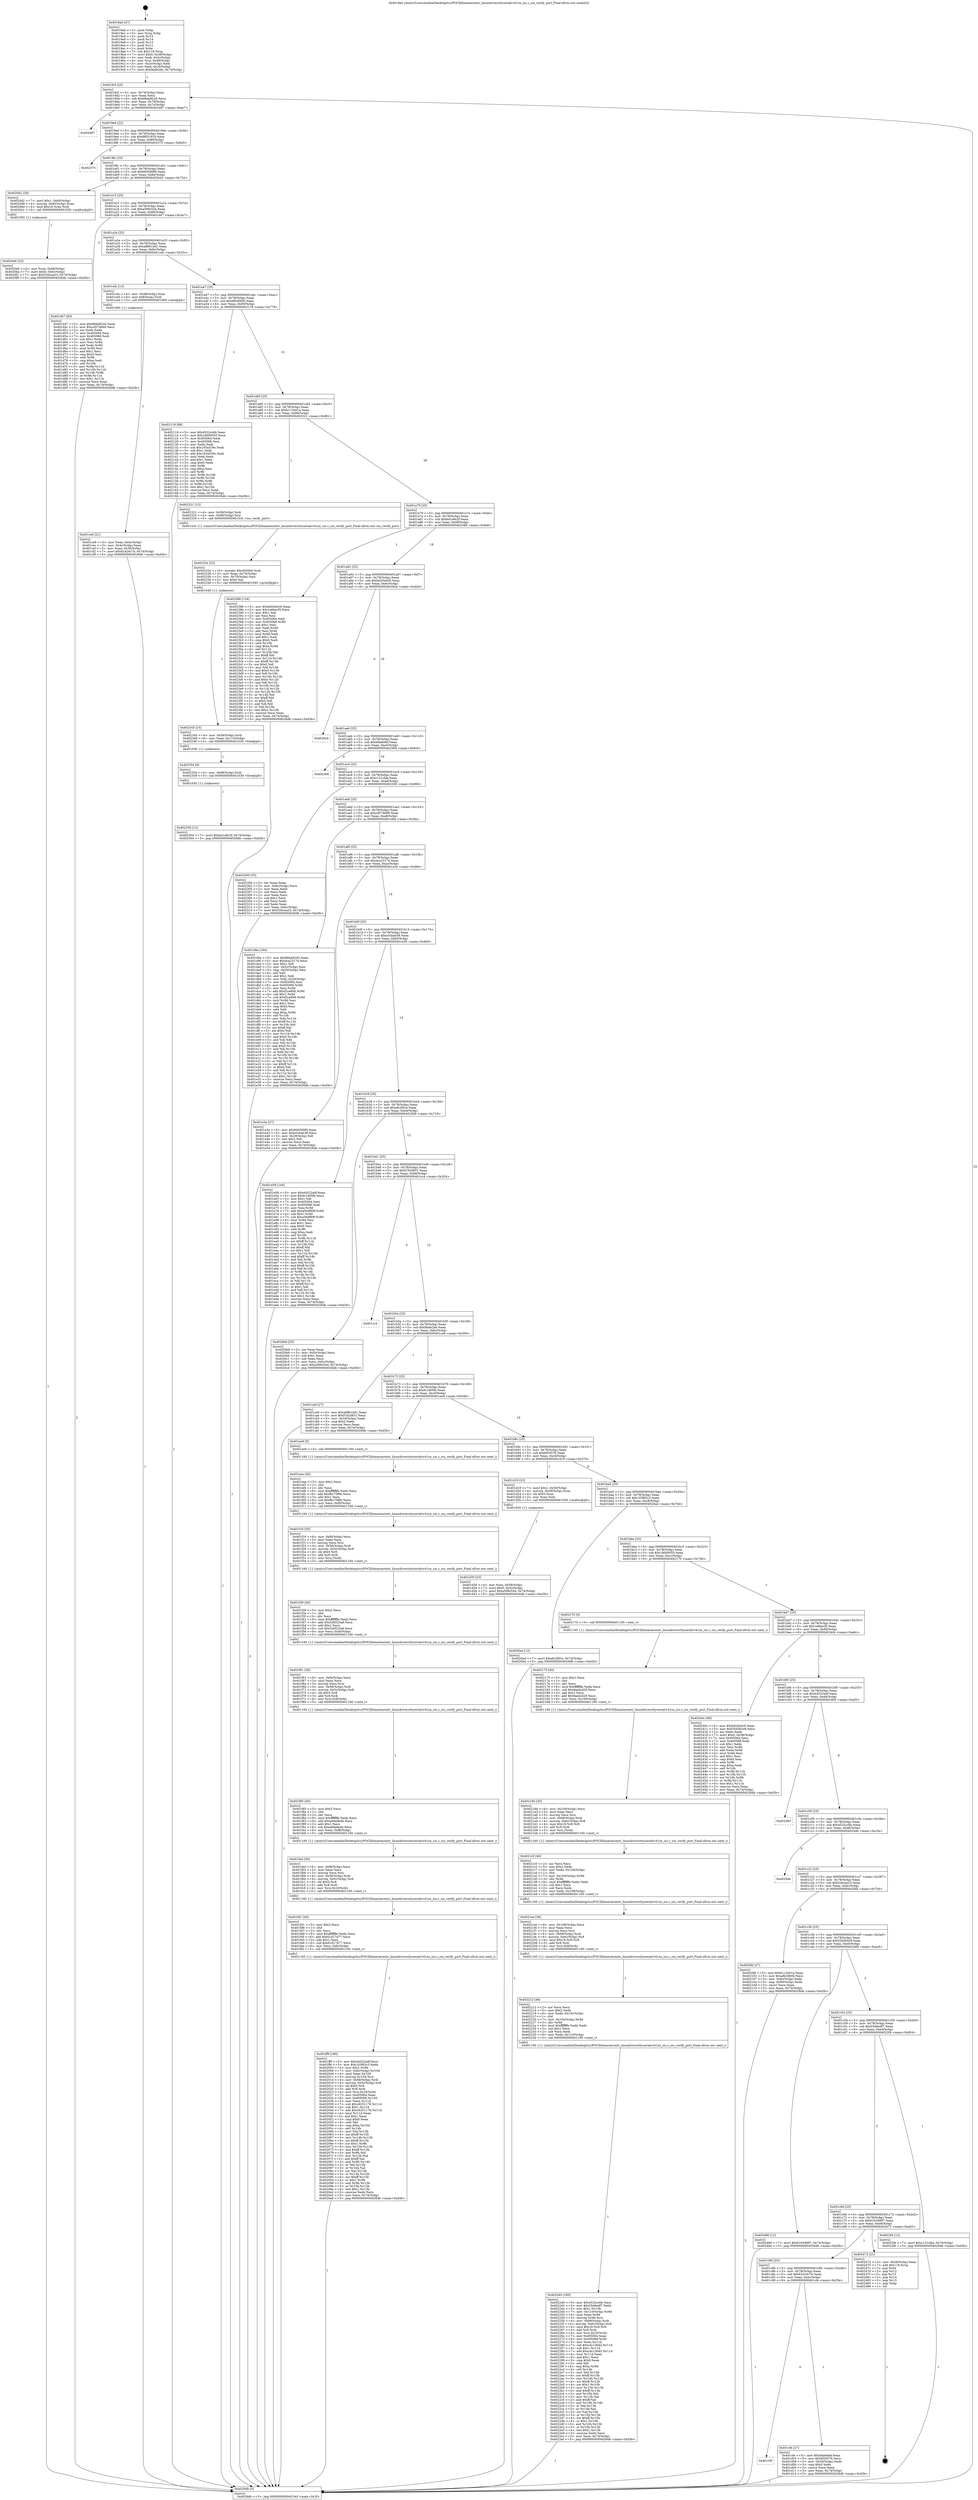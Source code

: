 digraph "0x4019a0" {
  label = "0x4019a0 (/mnt/c/Users/mathe/Desktop/tcc/POCII/binaries/extr_linuxdriversttyserialvr41xx_siu.c_siu_verify_port_Final-ollvm.out::main(0))"
  labelloc = "t"
  node[shape=record]

  Entry [label="",width=0.3,height=0.3,shape=circle,fillcolor=black,style=filled]
  "0x4019cf" [label="{
     0x4019cf [23]\l
     | [instrs]\l
     &nbsp;&nbsp;0x4019cf \<+3\>: mov -0x74(%rbp),%eax\l
     &nbsp;&nbsp;0x4019d2 \<+2\>: mov %eax,%ecx\l
     &nbsp;&nbsp;0x4019d4 \<+6\>: sub $0x86eb8245,%ecx\l
     &nbsp;&nbsp;0x4019da \<+3\>: mov %eax,-0x78(%rbp)\l
     &nbsp;&nbsp;0x4019dd \<+3\>: mov %ecx,-0x7c(%rbp)\l
     &nbsp;&nbsp;0x4019e0 \<+6\>: je 0000000000402487 \<main+0xae7\>\l
  }"]
  "0x402487" [label="{
     0x402487\l
  }", style=dashed]
  "0x4019e6" [label="{
     0x4019e6 [22]\l
     | [instrs]\l
     &nbsp;&nbsp;0x4019e6 \<+5\>: jmp 00000000004019eb \<main+0x4b\>\l
     &nbsp;&nbsp;0x4019eb \<+3\>: mov -0x78(%rbp),%eax\l
     &nbsp;&nbsp;0x4019ee \<+5\>: sub $0x88f31819,%eax\l
     &nbsp;&nbsp;0x4019f3 \<+3\>: mov %eax,-0x80(%rbp)\l
     &nbsp;&nbsp;0x4019f6 \<+6\>: je 0000000000402375 \<main+0x9d5\>\l
  }"]
  Exit [label="",width=0.3,height=0.3,shape=circle,fillcolor=black,style=filled,peripheries=2]
  "0x402375" [label="{
     0x402375\l
  }", style=dashed]
  "0x4019fc" [label="{
     0x4019fc [25]\l
     | [instrs]\l
     &nbsp;&nbsp;0x4019fc \<+5\>: jmp 0000000000401a01 \<main+0x61\>\l
     &nbsp;&nbsp;0x401a01 \<+3\>: mov -0x78(%rbp),%eax\l
     &nbsp;&nbsp;0x401a04 \<+5\>: sub $0x900589f0,%eax\l
     &nbsp;&nbsp;0x401a09 \<+6\>: mov %eax,-0x84(%rbp)\l
     &nbsp;&nbsp;0x401a0f \<+6\>: je 00000000004020d2 \<main+0x732\>\l
  }"]
  "0x40235d" [label="{
     0x40235d [12]\l
     | [instrs]\l
     &nbsp;&nbsp;0x40235d \<+7\>: movl $0xbd1e8c2f,-0x74(%rbp)\l
     &nbsp;&nbsp;0x402364 \<+5\>: jmp 00000000004026db \<main+0xd3b\>\l
  }"]
  "0x4020d2" [label="{
     0x4020d2 [20]\l
     | [instrs]\l
     &nbsp;&nbsp;0x4020d2 \<+7\>: movl $0x1,-0x60(%rbp)\l
     &nbsp;&nbsp;0x4020d9 \<+4\>: movslq -0x60(%rbp),%rax\l
     &nbsp;&nbsp;0x4020dd \<+4\>: imul $0x18,%rax,%rdi\l
     &nbsp;&nbsp;0x4020e1 \<+5\>: call 0000000000401050 \<malloc@plt\>\l
     | [calls]\l
     &nbsp;&nbsp;0x401050 \{1\} (unknown)\l
  }"]
  "0x401a15" [label="{
     0x401a15 [25]\l
     | [instrs]\l
     &nbsp;&nbsp;0x401a15 \<+5\>: jmp 0000000000401a1a \<main+0x7a\>\l
     &nbsp;&nbsp;0x401a1a \<+3\>: mov -0x78(%rbp),%eax\l
     &nbsp;&nbsp;0x401a1d \<+5\>: sub $0xa599c544,%eax\l
     &nbsp;&nbsp;0x401a22 \<+6\>: mov %eax,-0x88(%rbp)\l
     &nbsp;&nbsp;0x401a28 \<+6\>: je 0000000000401d47 \<main+0x3a7\>\l
  }"]
  "0x402354" [label="{
     0x402354 [9]\l
     | [instrs]\l
     &nbsp;&nbsp;0x402354 \<+4\>: mov -0x68(%rbp),%rdi\l
     &nbsp;&nbsp;0x402358 \<+5\>: call 0000000000401030 \<free@plt\>\l
     | [calls]\l
     &nbsp;&nbsp;0x401030 \{1\} (unknown)\l
  }"]
  "0x401d47" [label="{
     0x401d47 [83]\l
     | [instrs]\l
     &nbsp;&nbsp;0x401d47 \<+5\>: mov $0x86eb8245,%eax\l
     &nbsp;&nbsp;0x401d4c \<+5\>: mov $0xcd574669,%ecx\l
     &nbsp;&nbsp;0x401d51 \<+2\>: xor %edx,%edx\l
     &nbsp;&nbsp;0x401d53 \<+7\>: mov 0x405064,%esi\l
     &nbsp;&nbsp;0x401d5a \<+7\>: mov 0x405068,%edi\l
     &nbsp;&nbsp;0x401d61 \<+3\>: sub $0x1,%edx\l
     &nbsp;&nbsp;0x401d64 \<+3\>: mov %esi,%r8d\l
     &nbsp;&nbsp;0x401d67 \<+3\>: add %edx,%r8d\l
     &nbsp;&nbsp;0x401d6a \<+4\>: imul %r8d,%esi\l
     &nbsp;&nbsp;0x401d6e \<+3\>: and $0x1,%esi\l
     &nbsp;&nbsp;0x401d71 \<+3\>: cmp $0x0,%esi\l
     &nbsp;&nbsp;0x401d74 \<+4\>: sete %r9b\l
     &nbsp;&nbsp;0x401d78 \<+3\>: cmp $0xa,%edi\l
     &nbsp;&nbsp;0x401d7b \<+4\>: setl %r10b\l
     &nbsp;&nbsp;0x401d7f \<+3\>: mov %r9b,%r11b\l
     &nbsp;&nbsp;0x401d82 \<+3\>: and %r10b,%r11b\l
     &nbsp;&nbsp;0x401d85 \<+3\>: xor %r10b,%r9b\l
     &nbsp;&nbsp;0x401d88 \<+3\>: or %r9b,%r11b\l
     &nbsp;&nbsp;0x401d8b \<+4\>: test $0x1,%r11b\l
     &nbsp;&nbsp;0x401d8f \<+3\>: cmovne %ecx,%eax\l
     &nbsp;&nbsp;0x401d92 \<+3\>: mov %eax,-0x74(%rbp)\l
     &nbsp;&nbsp;0x401d95 \<+5\>: jmp 00000000004026db \<main+0xd3b\>\l
  }"]
  "0x401a2e" [label="{
     0x401a2e [25]\l
     | [instrs]\l
     &nbsp;&nbsp;0x401a2e \<+5\>: jmp 0000000000401a33 \<main+0x93\>\l
     &nbsp;&nbsp;0x401a33 \<+3\>: mov -0x78(%rbp),%eax\l
     &nbsp;&nbsp;0x401a36 \<+5\>: sub $0xa8861bd1,%eax\l
     &nbsp;&nbsp;0x401a3b \<+6\>: mov %eax,-0x8c(%rbp)\l
     &nbsp;&nbsp;0x401a41 \<+6\>: je 0000000000401cdc \<main+0x33c\>\l
  }"]
  "0x402345" [label="{
     0x402345 [15]\l
     | [instrs]\l
     &nbsp;&nbsp;0x402345 \<+4\>: mov -0x58(%rbp),%rdi\l
     &nbsp;&nbsp;0x402349 \<+6\>: mov %eax,-0x114(%rbp)\l
     &nbsp;&nbsp;0x40234f \<+5\>: call 0000000000401030 \<free@plt\>\l
     | [calls]\l
     &nbsp;&nbsp;0x401030 \{1\} (unknown)\l
  }"]
  "0x401cdc" [label="{
     0x401cdc [13]\l
     | [instrs]\l
     &nbsp;&nbsp;0x401cdc \<+4\>: mov -0x48(%rbp),%rax\l
     &nbsp;&nbsp;0x401ce0 \<+4\>: mov 0x8(%rax),%rdi\l
     &nbsp;&nbsp;0x401ce4 \<+5\>: call 0000000000401060 \<atoi@plt\>\l
     | [calls]\l
     &nbsp;&nbsp;0x401060 \{1\} (unknown)\l
  }"]
  "0x401a47" [label="{
     0x401a47 [25]\l
     | [instrs]\l
     &nbsp;&nbsp;0x401a47 \<+5\>: jmp 0000000000401a4c \<main+0xac\>\l
     &nbsp;&nbsp;0x401a4c \<+3\>: mov -0x78(%rbp),%eax\l
     &nbsp;&nbsp;0x401a4f \<+5\>: sub $0xafb2660b,%eax\l
     &nbsp;&nbsp;0x401a54 \<+6\>: mov %eax,-0x90(%rbp)\l
     &nbsp;&nbsp;0x401a5a \<+6\>: je 0000000000402118 \<main+0x778\>\l
  }"]
  "0x40232e" [label="{
     0x40232e [23]\l
     | [instrs]\l
     &nbsp;&nbsp;0x40232e \<+10\>: movabs $0x4030b6,%rdi\l
     &nbsp;&nbsp;0x402338 \<+3\>: mov %eax,-0x70(%rbp)\l
     &nbsp;&nbsp;0x40233b \<+3\>: mov -0x70(%rbp),%esi\l
     &nbsp;&nbsp;0x40233e \<+2\>: mov $0x0,%al\l
     &nbsp;&nbsp;0x402340 \<+5\>: call 0000000000401040 \<printf@plt\>\l
     | [calls]\l
     &nbsp;&nbsp;0x401040 \{1\} (unknown)\l
  }"]
  "0x402118" [label="{
     0x402118 [88]\l
     | [instrs]\l
     &nbsp;&nbsp;0x402118 \<+5\>: mov $0x4532cc6b,%eax\l
     &nbsp;&nbsp;0x40211d \<+5\>: mov $0x18000055,%ecx\l
     &nbsp;&nbsp;0x402122 \<+7\>: mov 0x405064,%edx\l
     &nbsp;&nbsp;0x402129 \<+7\>: mov 0x405068,%esi\l
     &nbsp;&nbsp;0x402130 \<+2\>: mov %edx,%edi\l
     &nbsp;&nbsp;0x402132 \<+6\>: sub $0x165a539c,%edi\l
     &nbsp;&nbsp;0x402138 \<+3\>: sub $0x1,%edi\l
     &nbsp;&nbsp;0x40213b \<+6\>: add $0x165a539c,%edi\l
     &nbsp;&nbsp;0x402141 \<+3\>: imul %edi,%edx\l
     &nbsp;&nbsp;0x402144 \<+3\>: and $0x1,%edx\l
     &nbsp;&nbsp;0x402147 \<+3\>: cmp $0x0,%edx\l
     &nbsp;&nbsp;0x40214a \<+4\>: sete %r8b\l
     &nbsp;&nbsp;0x40214e \<+3\>: cmp $0xa,%esi\l
     &nbsp;&nbsp;0x402151 \<+4\>: setl %r9b\l
     &nbsp;&nbsp;0x402155 \<+3\>: mov %r8b,%r10b\l
     &nbsp;&nbsp;0x402158 \<+3\>: and %r9b,%r10b\l
     &nbsp;&nbsp;0x40215b \<+3\>: xor %r9b,%r8b\l
     &nbsp;&nbsp;0x40215e \<+3\>: or %r8b,%r10b\l
     &nbsp;&nbsp;0x402161 \<+4\>: test $0x1,%r10b\l
     &nbsp;&nbsp;0x402165 \<+3\>: cmovne %ecx,%eax\l
     &nbsp;&nbsp;0x402168 \<+3\>: mov %eax,-0x74(%rbp)\l
     &nbsp;&nbsp;0x40216b \<+5\>: jmp 00000000004026db \<main+0xd3b\>\l
  }"]
  "0x401a60" [label="{
     0x401a60 [25]\l
     | [instrs]\l
     &nbsp;&nbsp;0x401a60 \<+5\>: jmp 0000000000401a65 \<main+0xc5\>\l
     &nbsp;&nbsp;0x401a65 \<+3\>: mov -0x78(%rbp),%eax\l
     &nbsp;&nbsp;0x401a68 \<+5\>: sub $0xb115e01a,%eax\l
     &nbsp;&nbsp;0x401a6d \<+6\>: mov %eax,-0x94(%rbp)\l
     &nbsp;&nbsp;0x401a73 \<+6\>: je 0000000000402321 \<main+0x981\>\l
  }"]
  "0x402240" [label="{
     0x402240 [180]\l
     | [instrs]\l
     &nbsp;&nbsp;0x402240 \<+5\>: mov $0x4532cc6b,%ecx\l
     &nbsp;&nbsp;0x402245 \<+5\>: mov $0x55ddedf7,%edx\l
     &nbsp;&nbsp;0x40224a \<+3\>: mov $0x1,%r10b\l
     &nbsp;&nbsp;0x40224d \<+7\>: mov -0x110(%rbp),%r9d\l
     &nbsp;&nbsp;0x402254 \<+4\>: imul %eax,%r9d\l
     &nbsp;&nbsp;0x402258 \<+3\>: movslq %r9d,%rsi\l
     &nbsp;&nbsp;0x40225b \<+4\>: mov -0x68(%rbp),%rdi\l
     &nbsp;&nbsp;0x40225f \<+4\>: movslq -0x6c(%rbp),%r8\l
     &nbsp;&nbsp;0x402263 \<+4\>: imul $0x18,%r8,%r8\l
     &nbsp;&nbsp;0x402267 \<+3\>: add %r8,%rdi\l
     &nbsp;&nbsp;0x40226a \<+4\>: mov %rsi,0x10(%rdi)\l
     &nbsp;&nbsp;0x40226e \<+7\>: mov 0x405064,%eax\l
     &nbsp;&nbsp;0x402275 \<+8\>: mov 0x405068,%r9d\l
     &nbsp;&nbsp;0x40227d \<+3\>: mov %eax,%r11d\l
     &nbsp;&nbsp;0x402280 \<+7\>: sub $0xc4c13bd2,%r11d\l
     &nbsp;&nbsp;0x402287 \<+4\>: sub $0x1,%r11d\l
     &nbsp;&nbsp;0x40228b \<+7\>: add $0xc4c13bd2,%r11d\l
     &nbsp;&nbsp;0x402292 \<+4\>: imul %r11d,%eax\l
     &nbsp;&nbsp;0x402296 \<+3\>: and $0x1,%eax\l
     &nbsp;&nbsp;0x402299 \<+3\>: cmp $0x0,%eax\l
     &nbsp;&nbsp;0x40229c \<+3\>: sete %bl\l
     &nbsp;&nbsp;0x40229f \<+4\>: cmp $0xa,%r9d\l
     &nbsp;&nbsp;0x4022a3 \<+4\>: setl %r14b\l
     &nbsp;&nbsp;0x4022a7 \<+3\>: mov %bl,%r15b\l
     &nbsp;&nbsp;0x4022aa \<+4\>: xor $0xff,%r15b\l
     &nbsp;&nbsp;0x4022ae \<+3\>: mov %r14b,%r12b\l
     &nbsp;&nbsp;0x4022b1 \<+4\>: xor $0xff,%r12b\l
     &nbsp;&nbsp;0x4022b5 \<+4\>: xor $0x1,%r10b\l
     &nbsp;&nbsp;0x4022b9 \<+3\>: mov %r15b,%r13b\l
     &nbsp;&nbsp;0x4022bc \<+4\>: and $0xff,%r13b\l
     &nbsp;&nbsp;0x4022c0 \<+3\>: and %r10b,%bl\l
     &nbsp;&nbsp;0x4022c3 \<+3\>: mov %r12b,%al\l
     &nbsp;&nbsp;0x4022c6 \<+2\>: and $0xff,%al\l
     &nbsp;&nbsp;0x4022c8 \<+3\>: and %r10b,%r14b\l
     &nbsp;&nbsp;0x4022cb \<+3\>: or %bl,%r13b\l
     &nbsp;&nbsp;0x4022ce \<+3\>: or %r14b,%al\l
     &nbsp;&nbsp;0x4022d1 \<+3\>: xor %al,%r13b\l
     &nbsp;&nbsp;0x4022d4 \<+3\>: or %r12b,%r15b\l
     &nbsp;&nbsp;0x4022d7 \<+4\>: xor $0xff,%r15b\l
     &nbsp;&nbsp;0x4022db \<+4\>: or $0x1,%r10b\l
     &nbsp;&nbsp;0x4022df \<+3\>: and %r10b,%r15b\l
     &nbsp;&nbsp;0x4022e2 \<+3\>: or %r15b,%r13b\l
     &nbsp;&nbsp;0x4022e5 \<+4\>: test $0x1,%r13b\l
     &nbsp;&nbsp;0x4022e9 \<+3\>: cmovne %edx,%ecx\l
     &nbsp;&nbsp;0x4022ec \<+3\>: mov %ecx,-0x74(%rbp)\l
     &nbsp;&nbsp;0x4022ef \<+5\>: jmp 00000000004026db \<main+0xd3b\>\l
  }"]
  "0x402321" [label="{
     0x402321 [13]\l
     | [instrs]\l
     &nbsp;&nbsp;0x402321 \<+4\>: mov -0x58(%rbp),%rdi\l
     &nbsp;&nbsp;0x402325 \<+4\>: mov -0x68(%rbp),%rsi\l
     &nbsp;&nbsp;0x402329 \<+5\>: call 00000000004015c0 \<siu_verify_port\>\l
     | [calls]\l
     &nbsp;&nbsp;0x4015c0 \{1\} (/mnt/c/Users/mathe/Desktop/tcc/POCII/binaries/extr_linuxdriversttyserialvr41xx_siu.c_siu_verify_port_Final-ollvm.out::siu_verify_port)\l
  }"]
  "0x401a79" [label="{
     0x401a79 [25]\l
     | [instrs]\l
     &nbsp;&nbsp;0x401a79 \<+5\>: jmp 0000000000401a7e \<main+0xde\>\l
     &nbsp;&nbsp;0x401a7e \<+3\>: mov -0x78(%rbp),%eax\l
     &nbsp;&nbsp;0x401a81 \<+5\>: sub $0xbd1e8c2f,%eax\l
     &nbsp;&nbsp;0x401a86 \<+6\>: mov %eax,-0x98(%rbp)\l
     &nbsp;&nbsp;0x401a8c \<+6\>: je 0000000000402386 \<main+0x9e6\>\l
  }"]
  "0x402212" [label="{
     0x402212 [46]\l
     | [instrs]\l
     &nbsp;&nbsp;0x402212 \<+2\>: xor %ecx,%ecx\l
     &nbsp;&nbsp;0x402214 \<+5\>: mov $0x2,%edx\l
     &nbsp;&nbsp;0x402219 \<+6\>: mov %edx,-0x10c(%rbp)\l
     &nbsp;&nbsp;0x40221f \<+1\>: cltd\l
     &nbsp;&nbsp;0x402220 \<+7\>: mov -0x10c(%rbp),%r9d\l
     &nbsp;&nbsp;0x402227 \<+3\>: idiv %r9d\l
     &nbsp;&nbsp;0x40222a \<+6\>: imul $0xfffffffe,%edx,%edx\l
     &nbsp;&nbsp;0x402230 \<+3\>: sub $0x1,%ecx\l
     &nbsp;&nbsp;0x402233 \<+2\>: sub %ecx,%edx\l
     &nbsp;&nbsp;0x402235 \<+6\>: mov %edx,-0x110(%rbp)\l
     &nbsp;&nbsp;0x40223b \<+5\>: call 0000000000401160 \<next_i\>\l
     | [calls]\l
     &nbsp;&nbsp;0x401160 \{1\} (/mnt/c/Users/mathe/Desktop/tcc/POCII/binaries/extr_linuxdriversttyserialvr41xx_siu.c_siu_verify_port_Final-ollvm.out::next_i)\l
  }"]
  "0x402386" [label="{
     0x402386 [134]\l
     | [instrs]\l
     &nbsp;&nbsp;0x402386 \<+5\>: mov $0xbd20e0c0,%eax\l
     &nbsp;&nbsp;0x40238b \<+5\>: mov $0x1e6becf3,%ecx\l
     &nbsp;&nbsp;0x402390 \<+2\>: mov $0x1,%dl\l
     &nbsp;&nbsp;0x402392 \<+2\>: xor %esi,%esi\l
     &nbsp;&nbsp;0x402394 \<+7\>: mov 0x405064,%edi\l
     &nbsp;&nbsp;0x40239b \<+8\>: mov 0x405068,%r8d\l
     &nbsp;&nbsp;0x4023a3 \<+3\>: sub $0x1,%esi\l
     &nbsp;&nbsp;0x4023a6 \<+3\>: mov %edi,%r9d\l
     &nbsp;&nbsp;0x4023a9 \<+3\>: add %esi,%r9d\l
     &nbsp;&nbsp;0x4023ac \<+4\>: imul %r9d,%edi\l
     &nbsp;&nbsp;0x4023b0 \<+3\>: and $0x1,%edi\l
     &nbsp;&nbsp;0x4023b3 \<+3\>: cmp $0x0,%edi\l
     &nbsp;&nbsp;0x4023b6 \<+4\>: sete %r10b\l
     &nbsp;&nbsp;0x4023ba \<+4\>: cmp $0xa,%r8d\l
     &nbsp;&nbsp;0x4023be \<+4\>: setl %r11b\l
     &nbsp;&nbsp;0x4023c2 \<+3\>: mov %r10b,%bl\l
     &nbsp;&nbsp;0x4023c5 \<+3\>: xor $0xff,%bl\l
     &nbsp;&nbsp;0x4023c8 \<+3\>: mov %r11b,%r14b\l
     &nbsp;&nbsp;0x4023cb \<+4\>: xor $0xff,%r14b\l
     &nbsp;&nbsp;0x4023cf \<+3\>: xor $0x0,%dl\l
     &nbsp;&nbsp;0x4023d2 \<+3\>: mov %bl,%r15b\l
     &nbsp;&nbsp;0x4023d5 \<+4\>: and $0x0,%r15b\l
     &nbsp;&nbsp;0x4023d9 \<+3\>: and %dl,%r10b\l
     &nbsp;&nbsp;0x4023dc \<+3\>: mov %r14b,%r12b\l
     &nbsp;&nbsp;0x4023df \<+4\>: and $0x0,%r12b\l
     &nbsp;&nbsp;0x4023e3 \<+3\>: and %dl,%r11b\l
     &nbsp;&nbsp;0x4023e6 \<+3\>: or %r10b,%r15b\l
     &nbsp;&nbsp;0x4023e9 \<+3\>: or %r11b,%r12b\l
     &nbsp;&nbsp;0x4023ec \<+3\>: xor %r12b,%r15b\l
     &nbsp;&nbsp;0x4023ef \<+3\>: or %r14b,%bl\l
     &nbsp;&nbsp;0x4023f2 \<+3\>: xor $0xff,%bl\l
     &nbsp;&nbsp;0x4023f5 \<+3\>: or $0x0,%dl\l
     &nbsp;&nbsp;0x4023f8 \<+2\>: and %dl,%bl\l
     &nbsp;&nbsp;0x4023fa \<+3\>: or %bl,%r15b\l
     &nbsp;&nbsp;0x4023fd \<+4\>: test $0x1,%r15b\l
     &nbsp;&nbsp;0x402401 \<+3\>: cmovne %ecx,%eax\l
     &nbsp;&nbsp;0x402404 \<+3\>: mov %eax,-0x74(%rbp)\l
     &nbsp;&nbsp;0x402407 \<+5\>: jmp 00000000004026db \<main+0xd3b\>\l
  }"]
  "0x401a92" [label="{
     0x401a92 [25]\l
     | [instrs]\l
     &nbsp;&nbsp;0x401a92 \<+5\>: jmp 0000000000401a97 \<main+0xf7\>\l
     &nbsp;&nbsp;0x401a97 \<+3\>: mov -0x78(%rbp),%eax\l
     &nbsp;&nbsp;0x401a9a \<+5\>: sub $0xbd20e0c0,%eax\l
     &nbsp;&nbsp;0x401a9f \<+6\>: mov %eax,-0x9c(%rbp)\l
     &nbsp;&nbsp;0x401aa5 \<+6\>: je 00000000004026cd \<main+0xd2d\>\l
  }"]
  "0x4021ee" [label="{
     0x4021ee [36]\l
     | [instrs]\l
     &nbsp;&nbsp;0x4021ee \<+6\>: mov -0x108(%rbp),%ecx\l
     &nbsp;&nbsp;0x4021f4 \<+3\>: imul %eax,%ecx\l
     &nbsp;&nbsp;0x4021f7 \<+3\>: movslq %ecx,%rsi\l
     &nbsp;&nbsp;0x4021fa \<+4\>: mov -0x68(%rbp),%rdi\l
     &nbsp;&nbsp;0x4021fe \<+4\>: movslq -0x6c(%rbp),%r8\l
     &nbsp;&nbsp;0x402202 \<+4\>: imul $0x18,%r8,%r8\l
     &nbsp;&nbsp;0x402206 \<+3\>: add %r8,%rdi\l
     &nbsp;&nbsp;0x402209 \<+4\>: mov %rsi,0x8(%rdi)\l
     &nbsp;&nbsp;0x40220d \<+5\>: call 0000000000401160 \<next_i\>\l
     | [calls]\l
     &nbsp;&nbsp;0x401160 \{1\} (/mnt/c/Users/mathe/Desktop/tcc/POCII/binaries/extr_linuxdriversttyserialvr41xx_siu.c_siu_verify_port_Final-ollvm.out::next_i)\l
  }"]
  "0x4026cd" [label="{
     0x4026cd\l
  }", style=dashed]
  "0x401aab" [label="{
     0x401aab [25]\l
     | [instrs]\l
     &nbsp;&nbsp;0x401aab \<+5\>: jmp 0000000000401ab0 \<main+0x110\>\l
     &nbsp;&nbsp;0x401ab0 \<+3\>: mov -0x78(%rbp),%eax\l
     &nbsp;&nbsp;0x401ab3 \<+5\>: sub $0xbfaebdef,%eax\l
     &nbsp;&nbsp;0x401ab8 \<+6\>: mov %eax,-0xa0(%rbp)\l
     &nbsp;&nbsp;0x401abe \<+6\>: je 0000000000402369 \<main+0x9c9\>\l
  }"]
  "0x4021c0" [label="{
     0x4021c0 [46]\l
     | [instrs]\l
     &nbsp;&nbsp;0x4021c0 \<+2\>: xor %ecx,%ecx\l
     &nbsp;&nbsp;0x4021c2 \<+5\>: mov $0x2,%edx\l
     &nbsp;&nbsp;0x4021c7 \<+6\>: mov %edx,-0x104(%rbp)\l
     &nbsp;&nbsp;0x4021cd \<+1\>: cltd\l
     &nbsp;&nbsp;0x4021ce \<+7\>: mov -0x104(%rbp),%r9d\l
     &nbsp;&nbsp;0x4021d5 \<+3\>: idiv %r9d\l
     &nbsp;&nbsp;0x4021d8 \<+6\>: imul $0xfffffffe,%edx,%edx\l
     &nbsp;&nbsp;0x4021de \<+3\>: sub $0x1,%ecx\l
     &nbsp;&nbsp;0x4021e1 \<+2\>: sub %ecx,%edx\l
     &nbsp;&nbsp;0x4021e3 \<+6\>: mov %edx,-0x108(%rbp)\l
     &nbsp;&nbsp;0x4021e9 \<+5\>: call 0000000000401160 \<next_i\>\l
     | [calls]\l
     &nbsp;&nbsp;0x401160 \{1\} (/mnt/c/Users/mathe/Desktop/tcc/POCII/binaries/extr_linuxdriversttyserialvr41xx_siu.c_siu_verify_port_Final-ollvm.out::next_i)\l
  }"]
  "0x402369" [label="{
     0x402369\l
  }", style=dashed]
  "0x401ac4" [label="{
     0x401ac4 [25]\l
     | [instrs]\l
     &nbsp;&nbsp;0x401ac4 \<+5\>: jmp 0000000000401ac9 \<main+0x129\>\l
     &nbsp;&nbsp;0x401ac9 \<+3\>: mov -0x78(%rbp),%eax\l
     &nbsp;&nbsp;0x401acc \<+5\>: sub $0xc131cfda,%eax\l
     &nbsp;&nbsp;0x401ad1 \<+6\>: mov %eax,-0xa4(%rbp)\l
     &nbsp;&nbsp;0x401ad7 \<+6\>: je 0000000000402300 \<main+0x960\>\l
  }"]
  "0x40219d" [label="{
     0x40219d [35]\l
     | [instrs]\l
     &nbsp;&nbsp;0x40219d \<+6\>: mov -0x100(%rbp),%ecx\l
     &nbsp;&nbsp;0x4021a3 \<+3\>: imul %eax,%ecx\l
     &nbsp;&nbsp;0x4021a6 \<+3\>: movslq %ecx,%rsi\l
     &nbsp;&nbsp;0x4021a9 \<+4\>: mov -0x68(%rbp),%rdi\l
     &nbsp;&nbsp;0x4021ad \<+4\>: movslq -0x6c(%rbp),%r8\l
     &nbsp;&nbsp;0x4021b1 \<+4\>: imul $0x18,%r8,%r8\l
     &nbsp;&nbsp;0x4021b5 \<+3\>: add %r8,%rdi\l
     &nbsp;&nbsp;0x4021b8 \<+3\>: mov %rsi,(%rdi)\l
     &nbsp;&nbsp;0x4021bb \<+5\>: call 0000000000401160 \<next_i\>\l
     | [calls]\l
     &nbsp;&nbsp;0x401160 \{1\} (/mnt/c/Users/mathe/Desktop/tcc/POCII/binaries/extr_linuxdriversttyserialvr41xx_siu.c_siu_verify_port_Final-ollvm.out::next_i)\l
  }"]
  "0x402300" [label="{
     0x402300 [33]\l
     | [instrs]\l
     &nbsp;&nbsp;0x402300 \<+2\>: xor %eax,%eax\l
     &nbsp;&nbsp;0x402302 \<+3\>: mov -0x6c(%rbp),%ecx\l
     &nbsp;&nbsp;0x402305 \<+2\>: mov %eax,%edx\l
     &nbsp;&nbsp;0x402307 \<+2\>: sub %ecx,%edx\l
     &nbsp;&nbsp;0x402309 \<+2\>: mov %eax,%ecx\l
     &nbsp;&nbsp;0x40230b \<+3\>: sub $0x1,%ecx\l
     &nbsp;&nbsp;0x40230e \<+2\>: add %ecx,%edx\l
     &nbsp;&nbsp;0x402310 \<+2\>: sub %edx,%eax\l
     &nbsp;&nbsp;0x402312 \<+3\>: mov %eax,-0x6c(%rbp)\l
     &nbsp;&nbsp;0x402315 \<+7\>: movl $0x526cea23,-0x74(%rbp)\l
     &nbsp;&nbsp;0x40231c \<+5\>: jmp 00000000004026db \<main+0xd3b\>\l
  }"]
  "0x401add" [label="{
     0x401add [25]\l
     | [instrs]\l
     &nbsp;&nbsp;0x401add \<+5\>: jmp 0000000000401ae2 \<main+0x142\>\l
     &nbsp;&nbsp;0x401ae2 \<+3\>: mov -0x78(%rbp),%eax\l
     &nbsp;&nbsp;0x401ae5 \<+5\>: sub $0xcd574669,%eax\l
     &nbsp;&nbsp;0x401aea \<+6\>: mov %eax,-0xa8(%rbp)\l
     &nbsp;&nbsp;0x401af0 \<+6\>: je 0000000000401d9a \<main+0x3fa\>\l
  }"]
  "0x402175" [label="{
     0x402175 [40]\l
     | [instrs]\l
     &nbsp;&nbsp;0x402175 \<+5\>: mov $0x2,%ecx\l
     &nbsp;&nbsp;0x40217a \<+1\>: cltd\l
     &nbsp;&nbsp;0x40217b \<+2\>: idiv %ecx\l
     &nbsp;&nbsp;0x40217d \<+6\>: imul $0xfffffffe,%edx,%ecx\l
     &nbsp;&nbsp;0x402183 \<+6\>: sub $0x9aedcd29,%ecx\l
     &nbsp;&nbsp;0x402189 \<+3\>: add $0x1,%ecx\l
     &nbsp;&nbsp;0x40218c \<+6\>: add $0x9aedcd29,%ecx\l
     &nbsp;&nbsp;0x402192 \<+6\>: mov %ecx,-0x100(%rbp)\l
     &nbsp;&nbsp;0x402198 \<+5\>: call 0000000000401160 \<next_i\>\l
     | [calls]\l
     &nbsp;&nbsp;0x401160 \{1\} (/mnt/c/Users/mathe/Desktop/tcc/POCII/binaries/extr_linuxdriversttyserialvr41xx_siu.c_siu_verify_port_Final-ollvm.out::next_i)\l
  }"]
  "0x401d9a" [label="{
     0x401d9a [164]\l
     | [instrs]\l
     &nbsp;&nbsp;0x401d9a \<+5\>: mov $0x86eb8245,%eax\l
     &nbsp;&nbsp;0x401d9f \<+5\>: mov $0xdca23174,%ecx\l
     &nbsp;&nbsp;0x401da4 \<+2\>: mov $0x1,%dl\l
     &nbsp;&nbsp;0x401da6 \<+3\>: mov -0x5c(%rbp),%esi\l
     &nbsp;&nbsp;0x401da9 \<+3\>: cmp -0x50(%rbp),%esi\l
     &nbsp;&nbsp;0x401dac \<+4\>: setl %dil\l
     &nbsp;&nbsp;0x401db0 \<+4\>: and $0x1,%dil\l
     &nbsp;&nbsp;0x401db4 \<+4\>: mov %dil,-0x29(%rbp)\l
     &nbsp;&nbsp;0x401db8 \<+7\>: mov 0x405064,%esi\l
     &nbsp;&nbsp;0x401dbf \<+8\>: mov 0x405068,%r8d\l
     &nbsp;&nbsp;0x401dc7 \<+3\>: mov %esi,%r9d\l
     &nbsp;&nbsp;0x401dca \<+7\>: add $0xf2ce806,%r9d\l
     &nbsp;&nbsp;0x401dd1 \<+4\>: sub $0x1,%r9d\l
     &nbsp;&nbsp;0x401dd5 \<+7\>: sub $0xf2ce806,%r9d\l
     &nbsp;&nbsp;0x401ddc \<+4\>: imul %r9d,%esi\l
     &nbsp;&nbsp;0x401de0 \<+3\>: and $0x1,%esi\l
     &nbsp;&nbsp;0x401de3 \<+3\>: cmp $0x0,%esi\l
     &nbsp;&nbsp;0x401de6 \<+4\>: sete %dil\l
     &nbsp;&nbsp;0x401dea \<+4\>: cmp $0xa,%r8d\l
     &nbsp;&nbsp;0x401dee \<+4\>: setl %r10b\l
     &nbsp;&nbsp;0x401df2 \<+3\>: mov %dil,%r11b\l
     &nbsp;&nbsp;0x401df5 \<+4\>: xor $0xff,%r11b\l
     &nbsp;&nbsp;0x401df9 \<+3\>: mov %r10b,%bl\l
     &nbsp;&nbsp;0x401dfc \<+3\>: xor $0xff,%bl\l
     &nbsp;&nbsp;0x401dff \<+3\>: xor $0x0,%dl\l
     &nbsp;&nbsp;0x401e02 \<+3\>: mov %r11b,%r14b\l
     &nbsp;&nbsp;0x401e05 \<+4\>: and $0x0,%r14b\l
     &nbsp;&nbsp;0x401e09 \<+3\>: and %dl,%dil\l
     &nbsp;&nbsp;0x401e0c \<+3\>: mov %bl,%r15b\l
     &nbsp;&nbsp;0x401e0f \<+4\>: and $0x0,%r15b\l
     &nbsp;&nbsp;0x401e13 \<+3\>: and %dl,%r10b\l
     &nbsp;&nbsp;0x401e16 \<+3\>: or %dil,%r14b\l
     &nbsp;&nbsp;0x401e19 \<+3\>: or %r10b,%r15b\l
     &nbsp;&nbsp;0x401e1c \<+3\>: xor %r15b,%r14b\l
     &nbsp;&nbsp;0x401e1f \<+3\>: or %bl,%r11b\l
     &nbsp;&nbsp;0x401e22 \<+4\>: xor $0xff,%r11b\l
     &nbsp;&nbsp;0x401e26 \<+3\>: or $0x0,%dl\l
     &nbsp;&nbsp;0x401e29 \<+3\>: and %dl,%r11b\l
     &nbsp;&nbsp;0x401e2c \<+3\>: or %r11b,%r14b\l
     &nbsp;&nbsp;0x401e2f \<+4\>: test $0x1,%r14b\l
     &nbsp;&nbsp;0x401e33 \<+3\>: cmovne %ecx,%eax\l
     &nbsp;&nbsp;0x401e36 \<+3\>: mov %eax,-0x74(%rbp)\l
     &nbsp;&nbsp;0x401e39 \<+5\>: jmp 00000000004026db \<main+0xd3b\>\l
  }"]
  "0x401af6" [label="{
     0x401af6 [25]\l
     | [instrs]\l
     &nbsp;&nbsp;0x401af6 \<+5\>: jmp 0000000000401afb \<main+0x15b\>\l
     &nbsp;&nbsp;0x401afb \<+3\>: mov -0x78(%rbp),%eax\l
     &nbsp;&nbsp;0x401afe \<+5\>: sub $0xdca23174,%eax\l
     &nbsp;&nbsp;0x401b03 \<+6\>: mov %eax,-0xac(%rbp)\l
     &nbsp;&nbsp;0x401b09 \<+6\>: je 0000000000401e3e \<main+0x49e\>\l
  }"]
  "0x4020e6" [label="{
     0x4020e6 [23]\l
     | [instrs]\l
     &nbsp;&nbsp;0x4020e6 \<+4\>: mov %rax,-0x68(%rbp)\l
     &nbsp;&nbsp;0x4020ea \<+7\>: movl $0x0,-0x6c(%rbp)\l
     &nbsp;&nbsp;0x4020f1 \<+7\>: movl $0x526cea23,-0x74(%rbp)\l
     &nbsp;&nbsp;0x4020f8 \<+5\>: jmp 00000000004026db \<main+0xd3b\>\l
  }"]
  "0x401e3e" [label="{
     0x401e3e [27]\l
     | [instrs]\l
     &nbsp;&nbsp;0x401e3e \<+5\>: mov $0x900589f0,%eax\l
     &nbsp;&nbsp;0x401e43 \<+5\>: mov $0xe3cbab38,%ecx\l
     &nbsp;&nbsp;0x401e48 \<+3\>: mov -0x29(%rbp),%dl\l
     &nbsp;&nbsp;0x401e4b \<+3\>: test $0x1,%dl\l
     &nbsp;&nbsp;0x401e4e \<+3\>: cmovne %ecx,%eax\l
     &nbsp;&nbsp;0x401e51 \<+3\>: mov %eax,-0x74(%rbp)\l
     &nbsp;&nbsp;0x401e54 \<+5\>: jmp 00000000004026db \<main+0xd3b\>\l
  }"]
  "0x401b0f" [label="{
     0x401b0f [25]\l
     | [instrs]\l
     &nbsp;&nbsp;0x401b0f \<+5\>: jmp 0000000000401b14 \<main+0x174\>\l
     &nbsp;&nbsp;0x401b14 \<+3\>: mov -0x78(%rbp),%eax\l
     &nbsp;&nbsp;0x401b17 \<+5\>: sub $0xe3cbab38,%eax\l
     &nbsp;&nbsp;0x401b1c \<+6\>: mov %eax,-0xb0(%rbp)\l
     &nbsp;&nbsp;0x401b22 \<+6\>: je 0000000000401e59 \<main+0x4b9\>\l
  }"]
  "0x401ff9" [label="{
     0x401ff9 [180]\l
     | [instrs]\l
     &nbsp;&nbsp;0x401ff9 \<+5\>: mov $0x44522adf,%ecx\l
     &nbsp;&nbsp;0x401ffe \<+5\>: mov $0x103f62c3,%edx\l
     &nbsp;&nbsp;0x402003 \<+3\>: mov $0x1,%r9b\l
     &nbsp;&nbsp;0x402006 \<+7\>: mov -0xfc(%rbp),%r10d\l
     &nbsp;&nbsp;0x40200d \<+4\>: imul %eax,%r10d\l
     &nbsp;&nbsp;0x402011 \<+3\>: movslq %r10d,%rsi\l
     &nbsp;&nbsp;0x402014 \<+4\>: mov -0x58(%rbp),%rdi\l
     &nbsp;&nbsp;0x402018 \<+4\>: movslq -0x5c(%rbp),%r8\l
     &nbsp;&nbsp;0x40201c \<+4\>: shl $0x5,%r8\l
     &nbsp;&nbsp;0x402020 \<+3\>: add %r8,%rdi\l
     &nbsp;&nbsp;0x402023 \<+4\>: mov %rsi,0x18(%rdi)\l
     &nbsp;&nbsp;0x402027 \<+7\>: mov 0x405064,%eax\l
     &nbsp;&nbsp;0x40202e \<+8\>: mov 0x405068,%r10d\l
     &nbsp;&nbsp;0x402036 \<+3\>: mov %eax,%r11d\l
     &nbsp;&nbsp;0x402039 \<+7\>: sub $0xc6251176,%r11d\l
     &nbsp;&nbsp;0x402040 \<+4\>: sub $0x1,%r11d\l
     &nbsp;&nbsp;0x402044 \<+7\>: add $0xc6251176,%r11d\l
     &nbsp;&nbsp;0x40204b \<+4\>: imul %r11d,%eax\l
     &nbsp;&nbsp;0x40204f \<+3\>: and $0x1,%eax\l
     &nbsp;&nbsp;0x402052 \<+3\>: cmp $0x0,%eax\l
     &nbsp;&nbsp;0x402055 \<+3\>: sete %bl\l
     &nbsp;&nbsp;0x402058 \<+4\>: cmp $0xa,%r10d\l
     &nbsp;&nbsp;0x40205c \<+4\>: setl %r14b\l
     &nbsp;&nbsp;0x402060 \<+3\>: mov %bl,%r15b\l
     &nbsp;&nbsp;0x402063 \<+4\>: xor $0xff,%r15b\l
     &nbsp;&nbsp;0x402067 \<+3\>: mov %r14b,%r12b\l
     &nbsp;&nbsp;0x40206a \<+4\>: xor $0xff,%r12b\l
     &nbsp;&nbsp;0x40206e \<+4\>: xor $0x1,%r9b\l
     &nbsp;&nbsp;0x402072 \<+3\>: mov %r15b,%r13b\l
     &nbsp;&nbsp;0x402075 \<+4\>: and $0xff,%r13b\l
     &nbsp;&nbsp;0x402079 \<+3\>: and %r9b,%bl\l
     &nbsp;&nbsp;0x40207c \<+3\>: mov %r12b,%al\l
     &nbsp;&nbsp;0x40207f \<+2\>: and $0xff,%al\l
     &nbsp;&nbsp;0x402081 \<+3\>: and %r9b,%r14b\l
     &nbsp;&nbsp;0x402084 \<+3\>: or %bl,%r13b\l
     &nbsp;&nbsp;0x402087 \<+3\>: or %r14b,%al\l
     &nbsp;&nbsp;0x40208a \<+3\>: xor %al,%r13b\l
     &nbsp;&nbsp;0x40208d \<+3\>: or %r12b,%r15b\l
     &nbsp;&nbsp;0x402090 \<+4\>: xor $0xff,%r15b\l
     &nbsp;&nbsp;0x402094 \<+4\>: or $0x1,%r9b\l
     &nbsp;&nbsp;0x402098 \<+3\>: and %r9b,%r15b\l
     &nbsp;&nbsp;0x40209b \<+3\>: or %r15b,%r13b\l
     &nbsp;&nbsp;0x40209e \<+4\>: test $0x1,%r13b\l
     &nbsp;&nbsp;0x4020a2 \<+3\>: cmovne %edx,%ecx\l
     &nbsp;&nbsp;0x4020a5 \<+3\>: mov %ecx,-0x74(%rbp)\l
     &nbsp;&nbsp;0x4020a8 \<+5\>: jmp 00000000004026db \<main+0xd3b\>\l
  }"]
  "0x401e59" [label="{
     0x401e59 [144]\l
     | [instrs]\l
     &nbsp;&nbsp;0x401e59 \<+5\>: mov $0x44522adf,%eax\l
     &nbsp;&nbsp;0x401e5e \<+5\>: mov $0xfc1d05fe,%ecx\l
     &nbsp;&nbsp;0x401e63 \<+2\>: mov $0x1,%dl\l
     &nbsp;&nbsp;0x401e65 \<+7\>: mov 0x405064,%esi\l
     &nbsp;&nbsp;0x401e6c \<+7\>: mov 0x405068,%edi\l
     &nbsp;&nbsp;0x401e73 \<+3\>: mov %esi,%r8d\l
     &nbsp;&nbsp;0x401e76 \<+7\>: add $0xa56df69f,%r8d\l
     &nbsp;&nbsp;0x401e7d \<+4\>: sub $0x1,%r8d\l
     &nbsp;&nbsp;0x401e81 \<+7\>: sub $0xa56df69f,%r8d\l
     &nbsp;&nbsp;0x401e88 \<+4\>: imul %r8d,%esi\l
     &nbsp;&nbsp;0x401e8c \<+3\>: and $0x1,%esi\l
     &nbsp;&nbsp;0x401e8f \<+3\>: cmp $0x0,%esi\l
     &nbsp;&nbsp;0x401e92 \<+4\>: sete %r9b\l
     &nbsp;&nbsp;0x401e96 \<+3\>: cmp $0xa,%edi\l
     &nbsp;&nbsp;0x401e99 \<+4\>: setl %r10b\l
     &nbsp;&nbsp;0x401e9d \<+3\>: mov %r9b,%r11b\l
     &nbsp;&nbsp;0x401ea0 \<+4\>: xor $0xff,%r11b\l
     &nbsp;&nbsp;0x401ea4 \<+3\>: mov %r10b,%bl\l
     &nbsp;&nbsp;0x401ea7 \<+3\>: xor $0xff,%bl\l
     &nbsp;&nbsp;0x401eaa \<+3\>: xor $0x1,%dl\l
     &nbsp;&nbsp;0x401ead \<+3\>: mov %r11b,%r14b\l
     &nbsp;&nbsp;0x401eb0 \<+4\>: and $0xff,%r14b\l
     &nbsp;&nbsp;0x401eb4 \<+3\>: and %dl,%r9b\l
     &nbsp;&nbsp;0x401eb7 \<+3\>: mov %bl,%r15b\l
     &nbsp;&nbsp;0x401eba \<+4\>: and $0xff,%r15b\l
     &nbsp;&nbsp;0x401ebe \<+3\>: and %dl,%r10b\l
     &nbsp;&nbsp;0x401ec1 \<+3\>: or %r9b,%r14b\l
     &nbsp;&nbsp;0x401ec4 \<+3\>: or %r10b,%r15b\l
     &nbsp;&nbsp;0x401ec7 \<+3\>: xor %r15b,%r14b\l
     &nbsp;&nbsp;0x401eca \<+3\>: or %bl,%r11b\l
     &nbsp;&nbsp;0x401ecd \<+4\>: xor $0xff,%r11b\l
     &nbsp;&nbsp;0x401ed1 \<+3\>: or $0x1,%dl\l
     &nbsp;&nbsp;0x401ed4 \<+3\>: and %dl,%r11b\l
     &nbsp;&nbsp;0x401ed7 \<+3\>: or %r11b,%r14b\l
     &nbsp;&nbsp;0x401eda \<+4\>: test $0x1,%r14b\l
     &nbsp;&nbsp;0x401ede \<+3\>: cmovne %ecx,%eax\l
     &nbsp;&nbsp;0x401ee1 \<+3\>: mov %eax,-0x74(%rbp)\l
     &nbsp;&nbsp;0x401ee4 \<+5\>: jmp 00000000004026db \<main+0xd3b\>\l
  }"]
  "0x401b28" [label="{
     0x401b28 [25]\l
     | [instrs]\l
     &nbsp;&nbsp;0x401b28 \<+5\>: jmp 0000000000401b2d \<main+0x18d\>\l
     &nbsp;&nbsp;0x401b2d \<+3\>: mov -0x78(%rbp),%eax\l
     &nbsp;&nbsp;0x401b30 \<+5\>: sub $0xefc28f1e,%eax\l
     &nbsp;&nbsp;0x401b35 \<+6\>: mov %eax,-0xb4(%rbp)\l
     &nbsp;&nbsp;0x401b3b \<+6\>: je 00000000004020b9 \<main+0x719\>\l
  }"]
  "0x401fd1" [label="{
     0x401fd1 [40]\l
     | [instrs]\l
     &nbsp;&nbsp;0x401fd1 \<+5\>: mov $0x2,%ecx\l
     &nbsp;&nbsp;0x401fd6 \<+1\>: cltd\l
     &nbsp;&nbsp;0x401fd7 \<+2\>: idiv %ecx\l
     &nbsp;&nbsp;0x401fd9 \<+6\>: imul $0xfffffffe,%edx,%ecx\l
     &nbsp;&nbsp;0x401fdf \<+6\>: add $0x61d17d77,%ecx\l
     &nbsp;&nbsp;0x401fe5 \<+3\>: add $0x1,%ecx\l
     &nbsp;&nbsp;0x401fe8 \<+6\>: sub $0x61d17d77,%ecx\l
     &nbsp;&nbsp;0x401fee \<+6\>: mov %ecx,-0xfc(%rbp)\l
     &nbsp;&nbsp;0x401ff4 \<+5\>: call 0000000000401160 \<next_i\>\l
     | [calls]\l
     &nbsp;&nbsp;0x401160 \{1\} (/mnt/c/Users/mathe/Desktop/tcc/POCII/binaries/extr_linuxdriversttyserialvr41xx_siu.c_siu_verify_port_Final-ollvm.out::next_i)\l
  }"]
  "0x4020b9" [label="{
     0x4020b9 [25]\l
     | [instrs]\l
     &nbsp;&nbsp;0x4020b9 \<+2\>: xor %eax,%eax\l
     &nbsp;&nbsp;0x4020bb \<+3\>: mov -0x5c(%rbp),%ecx\l
     &nbsp;&nbsp;0x4020be \<+3\>: sub $0x1,%eax\l
     &nbsp;&nbsp;0x4020c1 \<+2\>: sub %eax,%ecx\l
     &nbsp;&nbsp;0x4020c3 \<+3\>: mov %ecx,-0x5c(%rbp)\l
     &nbsp;&nbsp;0x4020c6 \<+7\>: movl $0xa599c544,-0x74(%rbp)\l
     &nbsp;&nbsp;0x4020cd \<+5\>: jmp 00000000004026db \<main+0xd3b\>\l
  }"]
  "0x401b41" [label="{
     0x401b41 [25]\l
     | [instrs]\l
     &nbsp;&nbsp;0x401b41 \<+5\>: jmp 0000000000401b46 \<main+0x1a6\>\l
     &nbsp;&nbsp;0x401b46 \<+3\>: mov -0x78(%rbp),%eax\l
     &nbsp;&nbsp;0x401b49 \<+5\>: sub $0xf192d831,%eax\l
     &nbsp;&nbsp;0x401b4e \<+6\>: mov %eax,-0xb8(%rbp)\l
     &nbsp;&nbsp;0x401b54 \<+6\>: je 0000000000401cc4 \<main+0x324\>\l
  }"]
  "0x401fad" [label="{
     0x401fad [36]\l
     | [instrs]\l
     &nbsp;&nbsp;0x401fad \<+6\>: mov -0xf8(%rbp),%ecx\l
     &nbsp;&nbsp;0x401fb3 \<+3\>: imul %eax,%ecx\l
     &nbsp;&nbsp;0x401fb6 \<+3\>: movslq %ecx,%rsi\l
     &nbsp;&nbsp;0x401fb9 \<+4\>: mov -0x58(%rbp),%rdi\l
     &nbsp;&nbsp;0x401fbd \<+4\>: movslq -0x5c(%rbp),%r8\l
     &nbsp;&nbsp;0x401fc1 \<+4\>: shl $0x5,%r8\l
     &nbsp;&nbsp;0x401fc5 \<+3\>: add %r8,%rdi\l
     &nbsp;&nbsp;0x401fc8 \<+4\>: mov %rsi,0x10(%rdi)\l
     &nbsp;&nbsp;0x401fcc \<+5\>: call 0000000000401160 \<next_i\>\l
     | [calls]\l
     &nbsp;&nbsp;0x401160 \{1\} (/mnt/c/Users/mathe/Desktop/tcc/POCII/binaries/extr_linuxdriversttyserialvr41xx_siu.c_siu_verify_port_Final-ollvm.out::next_i)\l
  }"]
  "0x401cc4" [label="{
     0x401cc4\l
  }", style=dashed]
  "0x401b5a" [label="{
     0x401b5a [25]\l
     | [instrs]\l
     &nbsp;&nbsp;0x401b5a \<+5\>: jmp 0000000000401b5f \<main+0x1bf\>\l
     &nbsp;&nbsp;0x401b5f \<+3\>: mov -0x78(%rbp),%eax\l
     &nbsp;&nbsp;0x401b62 \<+5\>: sub $0xf4afe2eb,%eax\l
     &nbsp;&nbsp;0x401b67 \<+6\>: mov %eax,-0xbc(%rbp)\l
     &nbsp;&nbsp;0x401b6d \<+6\>: je 0000000000401ca9 \<main+0x309\>\l
  }"]
  "0x401f85" [label="{
     0x401f85 [40]\l
     | [instrs]\l
     &nbsp;&nbsp;0x401f85 \<+5\>: mov $0x2,%ecx\l
     &nbsp;&nbsp;0x401f8a \<+1\>: cltd\l
     &nbsp;&nbsp;0x401f8b \<+2\>: idiv %ecx\l
     &nbsp;&nbsp;0x401f8d \<+6\>: imul $0xfffffffe,%edx,%ecx\l
     &nbsp;&nbsp;0x401f93 \<+6\>: add $0xa9da9edd,%ecx\l
     &nbsp;&nbsp;0x401f99 \<+3\>: add $0x1,%ecx\l
     &nbsp;&nbsp;0x401f9c \<+6\>: sub $0xa9da9edd,%ecx\l
     &nbsp;&nbsp;0x401fa2 \<+6\>: mov %ecx,-0xf8(%rbp)\l
     &nbsp;&nbsp;0x401fa8 \<+5\>: call 0000000000401160 \<next_i\>\l
     | [calls]\l
     &nbsp;&nbsp;0x401160 \{1\} (/mnt/c/Users/mathe/Desktop/tcc/POCII/binaries/extr_linuxdriversttyserialvr41xx_siu.c_siu_verify_port_Final-ollvm.out::next_i)\l
  }"]
  "0x401ca9" [label="{
     0x401ca9 [27]\l
     | [instrs]\l
     &nbsp;&nbsp;0x401ca9 \<+5\>: mov $0xa8861bd1,%eax\l
     &nbsp;&nbsp;0x401cae \<+5\>: mov $0xf192d831,%ecx\l
     &nbsp;&nbsp;0x401cb3 \<+3\>: mov -0x34(%rbp),%edx\l
     &nbsp;&nbsp;0x401cb6 \<+3\>: cmp $0x2,%edx\l
     &nbsp;&nbsp;0x401cb9 \<+3\>: cmovne %ecx,%eax\l
     &nbsp;&nbsp;0x401cbc \<+3\>: mov %eax,-0x74(%rbp)\l
     &nbsp;&nbsp;0x401cbf \<+5\>: jmp 00000000004026db \<main+0xd3b\>\l
  }"]
  "0x401b73" [label="{
     0x401b73 [25]\l
     | [instrs]\l
     &nbsp;&nbsp;0x401b73 \<+5\>: jmp 0000000000401b78 \<main+0x1d8\>\l
     &nbsp;&nbsp;0x401b78 \<+3\>: mov -0x78(%rbp),%eax\l
     &nbsp;&nbsp;0x401b7b \<+5\>: sub $0xfc1d05fe,%eax\l
     &nbsp;&nbsp;0x401b80 \<+6\>: mov %eax,-0xc0(%rbp)\l
     &nbsp;&nbsp;0x401b86 \<+6\>: je 0000000000401ee9 \<main+0x549\>\l
  }"]
  "0x4026db" [label="{
     0x4026db [5]\l
     | [instrs]\l
     &nbsp;&nbsp;0x4026db \<+5\>: jmp 00000000004019cf \<main+0x2f\>\l
  }"]
  "0x4019a0" [label="{
     0x4019a0 [47]\l
     | [instrs]\l
     &nbsp;&nbsp;0x4019a0 \<+1\>: push %rbp\l
     &nbsp;&nbsp;0x4019a1 \<+3\>: mov %rsp,%rbp\l
     &nbsp;&nbsp;0x4019a4 \<+2\>: push %r15\l
     &nbsp;&nbsp;0x4019a6 \<+2\>: push %r14\l
     &nbsp;&nbsp;0x4019a8 \<+2\>: push %r13\l
     &nbsp;&nbsp;0x4019aa \<+2\>: push %r12\l
     &nbsp;&nbsp;0x4019ac \<+1\>: push %rbx\l
     &nbsp;&nbsp;0x4019ad \<+7\>: sub $0x118,%rsp\l
     &nbsp;&nbsp;0x4019b4 \<+7\>: movl $0x0,-0x38(%rbp)\l
     &nbsp;&nbsp;0x4019bb \<+3\>: mov %edi,-0x3c(%rbp)\l
     &nbsp;&nbsp;0x4019be \<+4\>: mov %rsi,-0x48(%rbp)\l
     &nbsp;&nbsp;0x4019c2 \<+3\>: mov -0x3c(%rbp),%edi\l
     &nbsp;&nbsp;0x4019c5 \<+3\>: mov %edi,-0x34(%rbp)\l
     &nbsp;&nbsp;0x4019c8 \<+7\>: movl $0xf4afe2eb,-0x74(%rbp)\l
  }"]
  "0x401ce9" [label="{
     0x401ce9 [21]\l
     | [instrs]\l
     &nbsp;&nbsp;0x401ce9 \<+3\>: mov %eax,-0x4c(%rbp)\l
     &nbsp;&nbsp;0x401cec \<+3\>: mov -0x4c(%rbp),%eax\l
     &nbsp;&nbsp;0x401cef \<+3\>: mov %eax,-0x30(%rbp)\l
     &nbsp;&nbsp;0x401cf2 \<+7\>: movl $0x62424c7b,-0x74(%rbp)\l
     &nbsp;&nbsp;0x401cf9 \<+5\>: jmp 00000000004026db \<main+0xd3b\>\l
  }"]
  "0x401f61" [label="{
     0x401f61 [36]\l
     | [instrs]\l
     &nbsp;&nbsp;0x401f61 \<+6\>: mov -0xf4(%rbp),%ecx\l
     &nbsp;&nbsp;0x401f67 \<+3\>: imul %eax,%ecx\l
     &nbsp;&nbsp;0x401f6a \<+3\>: movslq %ecx,%rsi\l
     &nbsp;&nbsp;0x401f6d \<+4\>: mov -0x58(%rbp),%rdi\l
     &nbsp;&nbsp;0x401f71 \<+4\>: movslq -0x5c(%rbp),%r8\l
     &nbsp;&nbsp;0x401f75 \<+4\>: shl $0x5,%r8\l
     &nbsp;&nbsp;0x401f79 \<+3\>: add %r8,%rdi\l
     &nbsp;&nbsp;0x401f7c \<+4\>: mov %rsi,0x8(%rdi)\l
     &nbsp;&nbsp;0x401f80 \<+5\>: call 0000000000401160 \<next_i\>\l
     | [calls]\l
     &nbsp;&nbsp;0x401160 \{1\} (/mnt/c/Users/mathe/Desktop/tcc/POCII/binaries/extr_linuxdriversttyserialvr41xx_siu.c_siu_verify_port_Final-ollvm.out::next_i)\l
  }"]
  "0x401ee9" [label="{
     0x401ee9 [5]\l
     | [instrs]\l
     &nbsp;&nbsp;0x401ee9 \<+5\>: call 0000000000401160 \<next_i\>\l
     | [calls]\l
     &nbsp;&nbsp;0x401160 \{1\} (/mnt/c/Users/mathe/Desktop/tcc/POCII/binaries/extr_linuxdriversttyserialvr41xx_siu.c_siu_verify_port_Final-ollvm.out::next_i)\l
  }"]
  "0x401b8c" [label="{
     0x401b8c [25]\l
     | [instrs]\l
     &nbsp;&nbsp;0x401b8c \<+5\>: jmp 0000000000401b91 \<main+0x1f1\>\l
     &nbsp;&nbsp;0x401b91 \<+3\>: mov -0x78(%rbp),%eax\l
     &nbsp;&nbsp;0x401b94 \<+5\>: sub $0x6f20576,%eax\l
     &nbsp;&nbsp;0x401b99 \<+6\>: mov %eax,-0xc4(%rbp)\l
     &nbsp;&nbsp;0x401b9f \<+6\>: je 0000000000401d19 \<main+0x379\>\l
  }"]
  "0x401f39" [label="{
     0x401f39 [40]\l
     | [instrs]\l
     &nbsp;&nbsp;0x401f39 \<+5\>: mov $0x2,%ecx\l
     &nbsp;&nbsp;0x401f3e \<+1\>: cltd\l
     &nbsp;&nbsp;0x401f3f \<+2\>: idiv %ecx\l
     &nbsp;&nbsp;0x401f41 \<+6\>: imul $0xfffffffe,%edx,%ecx\l
     &nbsp;&nbsp;0x401f47 \<+6\>: add $0x526523a8,%ecx\l
     &nbsp;&nbsp;0x401f4d \<+3\>: add $0x1,%ecx\l
     &nbsp;&nbsp;0x401f50 \<+6\>: sub $0x526523a8,%ecx\l
     &nbsp;&nbsp;0x401f56 \<+6\>: mov %ecx,-0xf4(%rbp)\l
     &nbsp;&nbsp;0x401f5c \<+5\>: call 0000000000401160 \<next_i\>\l
     | [calls]\l
     &nbsp;&nbsp;0x401160 \{1\} (/mnt/c/Users/mathe/Desktop/tcc/POCII/binaries/extr_linuxdriversttyserialvr41xx_siu.c_siu_verify_port_Final-ollvm.out::next_i)\l
  }"]
  "0x401d19" [label="{
     0x401d19 [23]\l
     | [instrs]\l
     &nbsp;&nbsp;0x401d19 \<+7\>: movl $0x1,-0x50(%rbp)\l
     &nbsp;&nbsp;0x401d20 \<+4\>: movslq -0x50(%rbp),%rax\l
     &nbsp;&nbsp;0x401d24 \<+4\>: shl $0x5,%rax\l
     &nbsp;&nbsp;0x401d28 \<+3\>: mov %rax,%rdi\l
     &nbsp;&nbsp;0x401d2b \<+5\>: call 0000000000401050 \<malloc@plt\>\l
     | [calls]\l
     &nbsp;&nbsp;0x401050 \{1\} (unknown)\l
  }"]
  "0x401ba5" [label="{
     0x401ba5 [25]\l
     | [instrs]\l
     &nbsp;&nbsp;0x401ba5 \<+5\>: jmp 0000000000401baa \<main+0x20a\>\l
     &nbsp;&nbsp;0x401baa \<+3\>: mov -0x78(%rbp),%eax\l
     &nbsp;&nbsp;0x401bad \<+5\>: sub $0x103f62c3,%eax\l
     &nbsp;&nbsp;0x401bb2 \<+6\>: mov %eax,-0xc8(%rbp)\l
     &nbsp;&nbsp;0x401bb8 \<+6\>: je 00000000004020ad \<main+0x70d\>\l
  }"]
  "0x401f16" [label="{
     0x401f16 [35]\l
     | [instrs]\l
     &nbsp;&nbsp;0x401f16 \<+6\>: mov -0xf0(%rbp),%ecx\l
     &nbsp;&nbsp;0x401f1c \<+3\>: imul %eax,%ecx\l
     &nbsp;&nbsp;0x401f1f \<+3\>: movslq %ecx,%rsi\l
     &nbsp;&nbsp;0x401f22 \<+4\>: mov -0x58(%rbp),%rdi\l
     &nbsp;&nbsp;0x401f26 \<+4\>: movslq -0x5c(%rbp),%r8\l
     &nbsp;&nbsp;0x401f2a \<+4\>: shl $0x5,%r8\l
     &nbsp;&nbsp;0x401f2e \<+3\>: add %r8,%rdi\l
     &nbsp;&nbsp;0x401f31 \<+3\>: mov %rsi,(%rdi)\l
     &nbsp;&nbsp;0x401f34 \<+5\>: call 0000000000401160 \<next_i\>\l
     | [calls]\l
     &nbsp;&nbsp;0x401160 \{1\} (/mnt/c/Users/mathe/Desktop/tcc/POCII/binaries/extr_linuxdriversttyserialvr41xx_siu.c_siu_verify_port_Final-ollvm.out::next_i)\l
  }"]
  "0x4020ad" [label="{
     0x4020ad [12]\l
     | [instrs]\l
     &nbsp;&nbsp;0x4020ad \<+7\>: movl $0xefc28f1e,-0x74(%rbp)\l
     &nbsp;&nbsp;0x4020b4 \<+5\>: jmp 00000000004026db \<main+0xd3b\>\l
  }"]
  "0x401bbe" [label="{
     0x401bbe [25]\l
     | [instrs]\l
     &nbsp;&nbsp;0x401bbe \<+5\>: jmp 0000000000401bc3 \<main+0x223\>\l
     &nbsp;&nbsp;0x401bc3 \<+3\>: mov -0x78(%rbp),%eax\l
     &nbsp;&nbsp;0x401bc6 \<+5\>: sub $0x18000055,%eax\l
     &nbsp;&nbsp;0x401bcb \<+6\>: mov %eax,-0xcc(%rbp)\l
     &nbsp;&nbsp;0x401bd1 \<+6\>: je 0000000000402170 \<main+0x7d0\>\l
  }"]
  "0x401eee" [label="{
     0x401eee [40]\l
     | [instrs]\l
     &nbsp;&nbsp;0x401eee \<+5\>: mov $0x2,%ecx\l
     &nbsp;&nbsp;0x401ef3 \<+1\>: cltd\l
     &nbsp;&nbsp;0x401ef4 \<+2\>: idiv %ecx\l
     &nbsp;&nbsp;0x401ef6 \<+6\>: imul $0xfffffffe,%edx,%ecx\l
     &nbsp;&nbsp;0x401efc \<+6\>: add $0xfbc75f66,%ecx\l
     &nbsp;&nbsp;0x401f02 \<+3\>: add $0x1,%ecx\l
     &nbsp;&nbsp;0x401f05 \<+6\>: sub $0xfbc75f66,%ecx\l
     &nbsp;&nbsp;0x401f0b \<+6\>: mov %ecx,-0xf0(%rbp)\l
     &nbsp;&nbsp;0x401f11 \<+5\>: call 0000000000401160 \<next_i\>\l
     | [calls]\l
     &nbsp;&nbsp;0x401160 \{1\} (/mnt/c/Users/mathe/Desktop/tcc/POCII/binaries/extr_linuxdriversttyserialvr41xx_siu.c_siu_verify_port_Final-ollvm.out::next_i)\l
  }"]
  "0x402170" [label="{
     0x402170 [5]\l
     | [instrs]\l
     &nbsp;&nbsp;0x402170 \<+5\>: call 0000000000401160 \<next_i\>\l
     | [calls]\l
     &nbsp;&nbsp;0x401160 \{1\} (/mnt/c/Users/mathe/Desktop/tcc/POCII/binaries/extr_linuxdriversttyserialvr41xx_siu.c_siu_verify_port_Final-ollvm.out::next_i)\l
  }"]
  "0x401bd7" [label="{
     0x401bd7 [25]\l
     | [instrs]\l
     &nbsp;&nbsp;0x401bd7 \<+5\>: jmp 0000000000401bdc \<main+0x23c\>\l
     &nbsp;&nbsp;0x401bdc \<+3\>: mov -0x78(%rbp),%eax\l
     &nbsp;&nbsp;0x401bdf \<+5\>: sub $0x1e6becf3,%eax\l
     &nbsp;&nbsp;0x401be4 \<+6\>: mov %eax,-0xd0(%rbp)\l
     &nbsp;&nbsp;0x401bea \<+6\>: je 000000000040240c \<main+0xa6c\>\l
  }"]
  "0x401d30" [label="{
     0x401d30 [23]\l
     | [instrs]\l
     &nbsp;&nbsp;0x401d30 \<+4\>: mov %rax,-0x58(%rbp)\l
     &nbsp;&nbsp;0x401d34 \<+7\>: movl $0x0,-0x5c(%rbp)\l
     &nbsp;&nbsp;0x401d3b \<+7\>: movl $0xa599c544,-0x74(%rbp)\l
     &nbsp;&nbsp;0x401d42 \<+5\>: jmp 00000000004026db \<main+0xd3b\>\l
  }"]
  "0x40240c" [label="{
     0x40240c [90]\l
     | [instrs]\l
     &nbsp;&nbsp;0x40240c \<+5\>: mov $0xbd20e0c0,%eax\l
     &nbsp;&nbsp;0x402411 \<+5\>: mov $0x55d3b5c8,%ecx\l
     &nbsp;&nbsp;0x402416 \<+2\>: xor %edx,%edx\l
     &nbsp;&nbsp;0x402418 \<+7\>: movl $0x0,-0x38(%rbp)\l
     &nbsp;&nbsp;0x40241f \<+7\>: mov 0x405064,%esi\l
     &nbsp;&nbsp;0x402426 \<+7\>: mov 0x405068,%edi\l
     &nbsp;&nbsp;0x40242d \<+3\>: sub $0x1,%edx\l
     &nbsp;&nbsp;0x402430 \<+3\>: mov %esi,%r8d\l
     &nbsp;&nbsp;0x402433 \<+3\>: add %edx,%r8d\l
     &nbsp;&nbsp;0x402436 \<+4\>: imul %r8d,%esi\l
     &nbsp;&nbsp;0x40243a \<+3\>: and $0x1,%esi\l
     &nbsp;&nbsp;0x40243d \<+3\>: cmp $0x0,%esi\l
     &nbsp;&nbsp;0x402440 \<+4\>: sete %r9b\l
     &nbsp;&nbsp;0x402444 \<+3\>: cmp $0xa,%edi\l
     &nbsp;&nbsp;0x402447 \<+4\>: setl %r10b\l
     &nbsp;&nbsp;0x40244b \<+3\>: mov %r9b,%r11b\l
     &nbsp;&nbsp;0x40244e \<+3\>: and %r10b,%r11b\l
     &nbsp;&nbsp;0x402451 \<+3\>: xor %r10b,%r9b\l
     &nbsp;&nbsp;0x402454 \<+3\>: or %r9b,%r11b\l
     &nbsp;&nbsp;0x402457 \<+4\>: test $0x1,%r11b\l
     &nbsp;&nbsp;0x40245b \<+3\>: cmovne %ecx,%eax\l
     &nbsp;&nbsp;0x40245e \<+3\>: mov %eax,-0x74(%rbp)\l
     &nbsp;&nbsp;0x402461 \<+5\>: jmp 00000000004026db \<main+0xd3b\>\l
  }"]
  "0x401bf0" [label="{
     0x401bf0 [25]\l
     | [instrs]\l
     &nbsp;&nbsp;0x401bf0 \<+5\>: jmp 0000000000401bf5 \<main+0x255\>\l
     &nbsp;&nbsp;0x401bf5 \<+3\>: mov -0x78(%rbp),%eax\l
     &nbsp;&nbsp;0x401bf8 \<+5\>: sub $0x44522adf,%eax\l
     &nbsp;&nbsp;0x401bfd \<+6\>: mov %eax,-0xd4(%rbp)\l
     &nbsp;&nbsp;0x401c03 \<+6\>: je 0000000000402493 \<main+0xaf3\>\l
  }"]
  "0x401c9f" [label="{
     0x401c9f\l
  }", style=dashed]
  "0x402493" [label="{
     0x402493\l
  }", style=dashed]
  "0x401c09" [label="{
     0x401c09 [25]\l
     | [instrs]\l
     &nbsp;&nbsp;0x401c09 \<+5\>: jmp 0000000000401c0e \<main+0x26e\>\l
     &nbsp;&nbsp;0x401c0e \<+3\>: mov -0x78(%rbp),%eax\l
     &nbsp;&nbsp;0x401c11 \<+5\>: sub $0x4532cc6b,%eax\l
     &nbsp;&nbsp;0x401c16 \<+6\>: mov %eax,-0xd8(%rbp)\l
     &nbsp;&nbsp;0x401c1c \<+6\>: je 00000000004025de \<main+0xc3e\>\l
  }"]
  "0x401cfe" [label="{
     0x401cfe [27]\l
     | [instrs]\l
     &nbsp;&nbsp;0x401cfe \<+5\>: mov $0xbfaebdef,%eax\l
     &nbsp;&nbsp;0x401d03 \<+5\>: mov $0x6f20576,%ecx\l
     &nbsp;&nbsp;0x401d08 \<+3\>: mov -0x30(%rbp),%edx\l
     &nbsp;&nbsp;0x401d0b \<+3\>: cmp $0x0,%edx\l
     &nbsp;&nbsp;0x401d0e \<+3\>: cmove %ecx,%eax\l
     &nbsp;&nbsp;0x401d11 \<+3\>: mov %eax,-0x74(%rbp)\l
     &nbsp;&nbsp;0x401d14 \<+5\>: jmp 00000000004026db \<main+0xd3b\>\l
  }"]
  "0x4025de" [label="{
     0x4025de\l
  }", style=dashed]
  "0x401c22" [label="{
     0x401c22 [25]\l
     | [instrs]\l
     &nbsp;&nbsp;0x401c22 \<+5\>: jmp 0000000000401c27 \<main+0x287\>\l
     &nbsp;&nbsp;0x401c27 \<+3\>: mov -0x78(%rbp),%eax\l
     &nbsp;&nbsp;0x401c2a \<+5\>: sub $0x526cea23,%eax\l
     &nbsp;&nbsp;0x401c2f \<+6\>: mov %eax,-0xdc(%rbp)\l
     &nbsp;&nbsp;0x401c35 \<+6\>: je 00000000004020fd \<main+0x75d\>\l
  }"]
  "0x401c86" [label="{
     0x401c86 [25]\l
     | [instrs]\l
     &nbsp;&nbsp;0x401c86 \<+5\>: jmp 0000000000401c8b \<main+0x2eb\>\l
     &nbsp;&nbsp;0x401c8b \<+3\>: mov -0x78(%rbp),%eax\l
     &nbsp;&nbsp;0x401c8e \<+5\>: sub $0x62424c7b,%eax\l
     &nbsp;&nbsp;0x401c93 \<+6\>: mov %eax,-0xec(%rbp)\l
     &nbsp;&nbsp;0x401c99 \<+6\>: je 0000000000401cfe \<main+0x35e\>\l
  }"]
  "0x4020fd" [label="{
     0x4020fd [27]\l
     | [instrs]\l
     &nbsp;&nbsp;0x4020fd \<+5\>: mov $0xb115e01a,%eax\l
     &nbsp;&nbsp;0x402102 \<+5\>: mov $0xafb2660b,%ecx\l
     &nbsp;&nbsp;0x402107 \<+3\>: mov -0x6c(%rbp),%edx\l
     &nbsp;&nbsp;0x40210a \<+3\>: cmp -0x60(%rbp),%edx\l
     &nbsp;&nbsp;0x40210d \<+3\>: cmovl %ecx,%eax\l
     &nbsp;&nbsp;0x402110 \<+3\>: mov %eax,-0x74(%rbp)\l
     &nbsp;&nbsp;0x402113 \<+5\>: jmp 00000000004026db \<main+0xd3b\>\l
  }"]
  "0x401c3b" [label="{
     0x401c3b [25]\l
     | [instrs]\l
     &nbsp;&nbsp;0x401c3b \<+5\>: jmp 0000000000401c40 \<main+0x2a0\>\l
     &nbsp;&nbsp;0x401c40 \<+3\>: mov -0x78(%rbp),%eax\l
     &nbsp;&nbsp;0x401c43 \<+5\>: sub $0x55d3b5c8,%eax\l
     &nbsp;&nbsp;0x401c48 \<+6\>: mov %eax,-0xe0(%rbp)\l
     &nbsp;&nbsp;0x401c4e \<+6\>: je 0000000000402466 \<main+0xac6\>\l
  }"]
  "0x402472" [label="{
     0x402472 [21]\l
     | [instrs]\l
     &nbsp;&nbsp;0x402472 \<+3\>: mov -0x38(%rbp),%eax\l
     &nbsp;&nbsp;0x402475 \<+7\>: add $0x118,%rsp\l
     &nbsp;&nbsp;0x40247c \<+1\>: pop %rbx\l
     &nbsp;&nbsp;0x40247d \<+2\>: pop %r12\l
     &nbsp;&nbsp;0x40247f \<+2\>: pop %r13\l
     &nbsp;&nbsp;0x402481 \<+2\>: pop %r14\l
     &nbsp;&nbsp;0x402483 \<+2\>: pop %r15\l
     &nbsp;&nbsp;0x402485 \<+1\>: pop %rbp\l
     &nbsp;&nbsp;0x402486 \<+1\>: ret\l
  }"]
  "0x402466" [label="{
     0x402466 [12]\l
     | [instrs]\l
     &nbsp;&nbsp;0x402466 \<+7\>: movl $0x6163d997,-0x74(%rbp)\l
     &nbsp;&nbsp;0x40246d \<+5\>: jmp 00000000004026db \<main+0xd3b\>\l
  }"]
  "0x401c54" [label="{
     0x401c54 [25]\l
     | [instrs]\l
     &nbsp;&nbsp;0x401c54 \<+5\>: jmp 0000000000401c59 \<main+0x2b9\>\l
     &nbsp;&nbsp;0x401c59 \<+3\>: mov -0x78(%rbp),%eax\l
     &nbsp;&nbsp;0x401c5c \<+5\>: sub $0x55ddedf7,%eax\l
     &nbsp;&nbsp;0x401c61 \<+6\>: mov %eax,-0xe4(%rbp)\l
     &nbsp;&nbsp;0x401c67 \<+6\>: je 00000000004022f4 \<main+0x954\>\l
  }"]
  "0x401c6d" [label="{
     0x401c6d [25]\l
     | [instrs]\l
     &nbsp;&nbsp;0x401c6d \<+5\>: jmp 0000000000401c72 \<main+0x2d2\>\l
     &nbsp;&nbsp;0x401c72 \<+3\>: mov -0x78(%rbp),%eax\l
     &nbsp;&nbsp;0x401c75 \<+5\>: sub $0x6163d997,%eax\l
     &nbsp;&nbsp;0x401c7a \<+6\>: mov %eax,-0xe8(%rbp)\l
     &nbsp;&nbsp;0x401c80 \<+6\>: je 0000000000402472 \<main+0xad2\>\l
  }"]
  "0x4022f4" [label="{
     0x4022f4 [12]\l
     | [instrs]\l
     &nbsp;&nbsp;0x4022f4 \<+7\>: movl $0xc131cfda,-0x74(%rbp)\l
     &nbsp;&nbsp;0x4022fb \<+5\>: jmp 00000000004026db \<main+0xd3b\>\l
  }"]
  Entry -> "0x4019a0" [label=" 1"]
  "0x4019cf" -> "0x402487" [label=" 0"]
  "0x4019cf" -> "0x4019e6" [label=" 26"]
  "0x402472" -> Exit [label=" 1"]
  "0x4019e6" -> "0x402375" [label=" 0"]
  "0x4019e6" -> "0x4019fc" [label=" 26"]
  "0x402466" -> "0x4026db" [label=" 1"]
  "0x4019fc" -> "0x4020d2" [label=" 1"]
  "0x4019fc" -> "0x401a15" [label=" 25"]
  "0x40240c" -> "0x4026db" [label=" 1"]
  "0x401a15" -> "0x401d47" [label=" 2"]
  "0x401a15" -> "0x401a2e" [label=" 23"]
  "0x402386" -> "0x4026db" [label=" 1"]
  "0x401a2e" -> "0x401cdc" [label=" 1"]
  "0x401a2e" -> "0x401a47" [label=" 22"]
  "0x40235d" -> "0x4026db" [label=" 1"]
  "0x401a47" -> "0x402118" [label=" 1"]
  "0x401a47" -> "0x401a60" [label=" 21"]
  "0x402354" -> "0x40235d" [label=" 1"]
  "0x401a60" -> "0x402321" [label=" 1"]
  "0x401a60" -> "0x401a79" [label=" 20"]
  "0x402345" -> "0x402354" [label=" 1"]
  "0x401a79" -> "0x402386" [label=" 1"]
  "0x401a79" -> "0x401a92" [label=" 19"]
  "0x40232e" -> "0x402345" [label=" 1"]
  "0x401a92" -> "0x4026cd" [label=" 0"]
  "0x401a92" -> "0x401aab" [label=" 19"]
  "0x402321" -> "0x40232e" [label=" 1"]
  "0x401aab" -> "0x402369" [label=" 0"]
  "0x401aab" -> "0x401ac4" [label=" 19"]
  "0x402300" -> "0x4026db" [label=" 1"]
  "0x401ac4" -> "0x402300" [label=" 1"]
  "0x401ac4" -> "0x401add" [label=" 18"]
  "0x4022f4" -> "0x4026db" [label=" 1"]
  "0x401add" -> "0x401d9a" [label=" 2"]
  "0x401add" -> "0x401af6" [label=" 16"]
  "0x402240" -> "0x4026db" [label=" 1"]
  "0x401af6" -> "0x401e3e" [label=" 2"]
  "0x401af6" -> "0x401b0f" [label=" 14"]
  "0x402212" -> "0x402240" [label=" 1"]
  "0x401b0f" -> "0x401e59" [label=" 1"]
  "0x401b0f" -> "0x401b28" [label=" 13"]
  "0x4021ee" -> "0x402212" [label=" 1"]
  "0x401b28" -> "0x4020b9" [label=" 1"]
  "0x401b28" -> "0x401b41" [label=" 12"]
  "0x4021c0" -> "0x4021ee" [label=" 1"]
  "0x401b41" -> "0x401cc4" [label=" 0"]
  "0x401b41" -> "0x401b5a" [label=" 12"]
  "0x40219d" -> "0x4021c0" [label=" 1"]
  "0x401b5a" -> "0x401ca9" [label=" 1"]
  "0x401b5a" -> "0x401b73" [label=" 11"]
  "0x401ca9" -> "0x4026db" [label=" 1"]
  "0x4019a0" -> "0x4019cf" [label=" 1"]
  "0x4026db" -> "0x4019cf" [label=" 25"]
  "0x401cdc" -> "0x401ce9" [label=" 1"]
  "0x401ce9" -> "0x4026db" [label=" 1"]
  "0x402175" -> "0x40219d" [label=" 1"]
  "0x401b73" -> "0x401ee9" [label=" 1"]
  "0x401b73" -> "0x401b8c" [label=" 10"]
  "0x402170" -> "0x402175" [label=" 1"]
  "0x401b8c" -> "0x401d19" [label=" 1"]
  "0x401b8c" -> "0x401ba5" [label=" 9"]
  "0x402118" -> "0x4026db" [label=" 1"]
  "0x401ba5" -> "0x4020ad" [label=" 1"]
  "0x401ba5" -> "0x401bbe" [label=" 8"]
  "0x4020fd" -> "0x4026db" [label=" 2"]
  "0x401bbe" -> "0x402170" [label=" 1"]
  "0x401bbe" -> "0x401bd7" [label=" 7"]
  "0x4020e6" -> "0x4026db" [label=" 1"]
  "0x401bd7" -> "0x40240c" [label=" 1"]
  "0x401bd7" -> "0x401bf0" [label=" 6"]
  "0x4020d2" -> "0x4020e6" [label=" 1"]
  "0x401bf0" -> "0x402493" [label=" 0"]
  "0x401bf0" -> "0x401c09" [label=" 6"]
  "0x4020b9" -> "0x4026db" [label=" 1"]
  "0x401c09" -> "0x4025de" [label=" 0"]
  "0x401c09" -> "0x401c22" [label=" 6"]
  "0x4020ad" -> "0x4026db" [label=" 1"]
  "0x401c22" -> "0x4020fd" [label=" 2"]
  "0x401c22" -> "0x401c3b" [label=" 4"]
  "0x401fd1" -> "0x401ff9" [label=" 1"]
  "0x401c3b" -> "0x402466" [label=" 1"]
  "0x401c3b" -> "0x401c54" [label=" 3"]
  "0x401fad" -> "0x401fd1" [label=" 1"]
  "0x401c54" -> "0x4022f4" [label=" 1"]
  "0x401c54" -> "0x401c6d" [label=" 2"]
  "0x401f85" -> "0x401fad" [label=" 1"]
  "0x401c6d" -> "0x402472" [label=" 1"]
  "0x401c6d" -> "0x401c86" [label=" 1"]
  "0x401ff9" -> "0x4026db" [label=" 1"]
  "0x401c86" -> "0x401cfe" [label=" 1"]
  "0x401c86" -> "0x401c9f" [label=" 0"]
  "0x401cfe" -> "0x4026db" [label=" 1"]
  "0x401d19" -> "0x401d30" [label=" 1"]
  "0x401d30" -> "0x4026db" [label=" 1"]
  "0x401d47" -> "0x4026db" [label=" 2"]
  "0x401d9a" -> "0x4026db" [label=" 2"]
  "0x401e3e" -> "0x4026db" [label=" 2"]
  "0x401e59" -> "0x4026db" [label=" 1"]
  "0x401ee9" -> "0x401eee" [label=" 1"]
  "0x401eee" -> "0x401f16" [label=" 1"]
  "0x401f16" -> "0x401f39" [label=" 1"]
  "0x401f39" -> "0x401f61" [label=" 1"]
  "0x401f61" -> "0x401f85" [label=" 1"]
}
